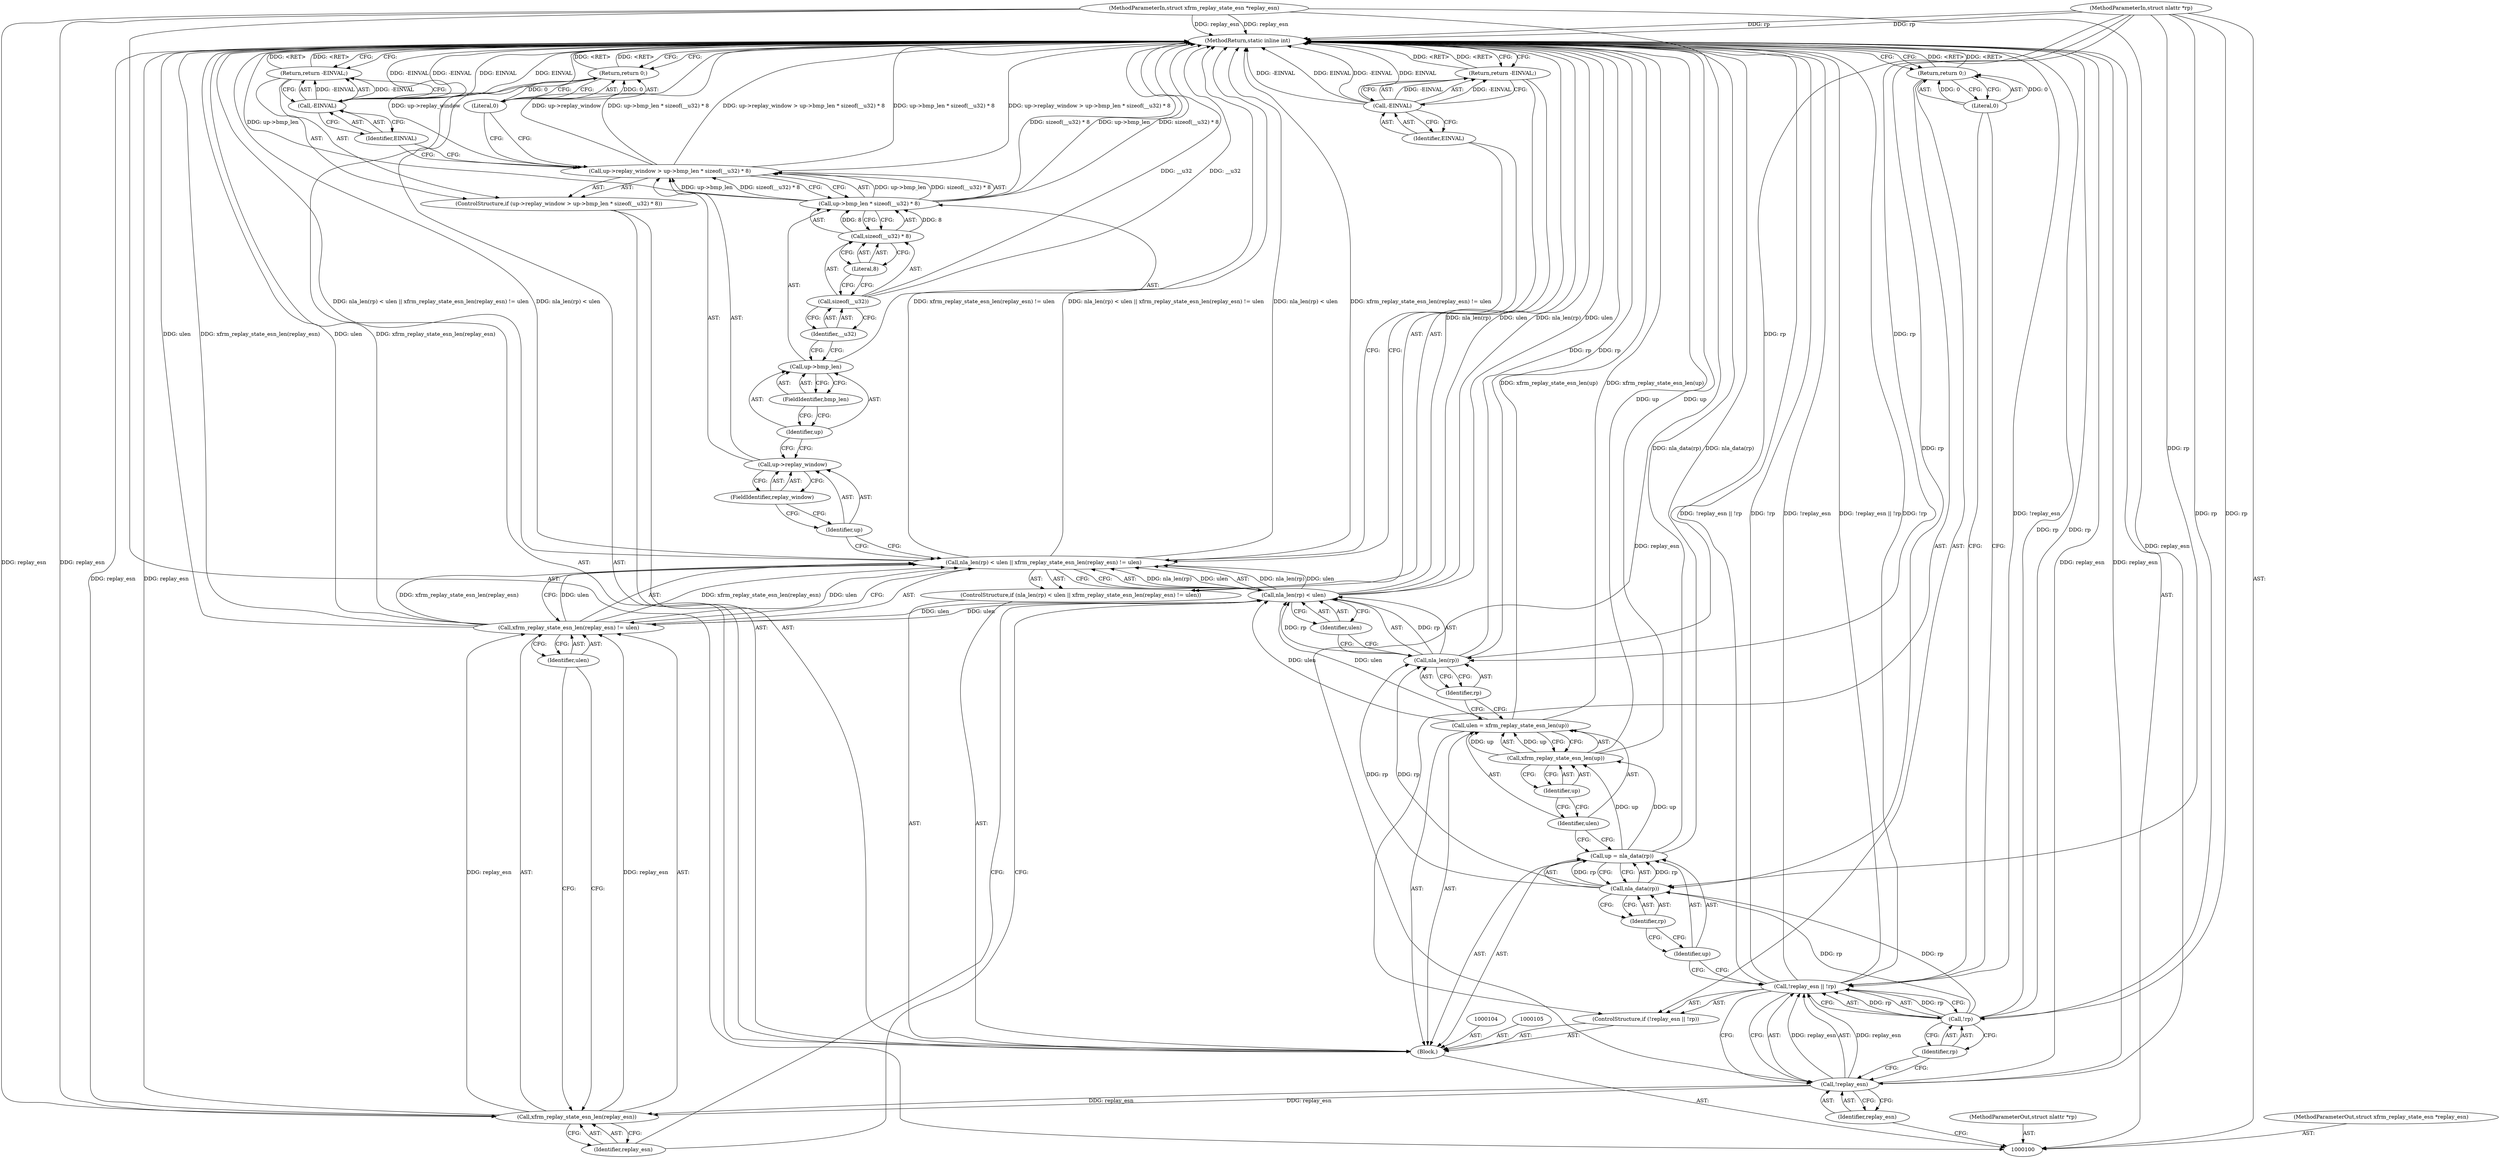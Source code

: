 digraph "0_linux_677e806da4d916052585301785d847c3b3e6186a" {
"1000153" [label="(MethodReturn,static inline int)"];
"1000101" [label="(MethodParameterIn,struct xfrm_replay_state_esn *replay_esn)"];
"1000220" [label="(MethodParameterOut,struct xfrm_replay_state_esn *replay_esn)"];
"1000114" [label="(Call,up = nla_data(rp))"];
"1000115" [label="(Identifier,up)"];
"1000117" [label="(Identifier,rp)"];
"1000116" [label="(Call,nla_data(rp))"];
"1000118" [label="(Call,ulen = xfrm_replay_state_esn_len(up))"];
"1000119" [label="(Identifier,ulen)"];
"1000121" [label="(Identifier,up)"];
"1000120" [label="(Call,xfrm_replay_state_esn_len(up))"];
"1000126" [label="(Identifier,rp)"];
"1000122" [label="(ControlStructure,if (nla_len(rp) < ulen || xfrm_replay_state_esn_len(replay_esn) != ulen))"];
"1000127" [label="(Identifier,ulen)"];
"1000128" [label="(Call,xfrm_replay_state_esn_len(replay_esn) != ulen)"];
"1000129" [label="(Call,xfrm_replay_state_esn_len(replay_esn))"];
"1000130" [label="(Identifier,replay_esn)"];
"1000123" [label="(Call,nla_len(rp) < ulen || xfrm_replay_state_esn_len(replay_esn) != ulen)"];
"1000124" [label="(Call,nla_len(rp) < ulen)"];
"1000125" [label="(Call,nla_len(rp))"];
"1000131" [label="(Identifier,ulen)"];
"1000133" [label="(Call,-EINVAL)"];
"1000134" [label="(Identifier,EINVAL)"];
"1000132" [label="(Return,return -EINVAL;)"];
"1000135" [label="(ControlStructure,if (up->replay_window > up->bmp_len * sizeof(__u32) * 8))"];
"1000140" [label="(Call,up->bmp_len * sizeof(__u32) * 8)"];
"1000141" [label="(Call,up->bmp_len)"];
"1000142" [label="(Identifier,up)"];
"1000143" [label="(FieldIdentifier,bmp_len)"];
"1000144" [label="(Call,sizeof(__u32) * 8)"];
"1000145" [label="(Call,sizeof(__u32))"];
"1000146" [label="(Identifier,__u32)"];
"1000136" [label="(Call,up->replay_window > up->bmp_len * sizeof(__u32) * 8)"];
"1000137" [label="(Call,up->replay_window)"];
"1000138" [label="(Identifier,up)"];
"1000147" [label="(Literal,8)"];
"1000139" [label="(FieldIdentifier,replay_window)"];
"1000150" [label="(Identifier,EINVAL)"];
"1000148" [label="(Return,return -EINVAL;)"];
"1000149" [label="(Call,-EINVAL)"];
"1000151" [label="(Return,return 0;)"];
"1000152" [label="(Literal,0)"];
"1000102" [label="(MethodParameterIn,struct nlattr *rp)"];
"1000221" [label="(MethodParameterOut,struct nlattr *rp)"];
"1000103" [label="(Block,)"];
"1000106" [label="(ControlStructure,if (!replay_esn || !rp))"];
"1000110" [label="(Call,!rp)"];
"1000111" [label="(Identifier,rp)"];
"1000107" [label="(Call,!replay_esn || !rp)"];
"1000108" [label="(Call,!replay_esn)"];
"1000109" [label="(Identifier,replay_esn)"];
"1000112" [label="(Return,return 0;)"];
"1000113" [label="(Literal,0)"];
"1000153" -> "1000100"  [label="AST: "];
"1000153" -> "1000112"  [label="CFG: "];
"1000153" -> "1000132"  [label="CFG: "];
"1000153" -> "1000148"  [label="CFG: "];
"1000153" -> "1000151"  [label="CFG: "];
"1000124" -> "1000153"  [label="DDG: nla_len(rp)"];
"1000124" -> "1000153"  [label="DDG: ulen"];
"1000107" -> "1000153"  [label="DDG: !replay_esn"];
"1000107" -> "1000153"  [label="DDG: !replay_esn || !rp"];
"1000107" -> "1000153"  [label="DDG: !rp"];
"1000136" -> "1000153"  [label="DDG: up->bmp_len * sizeof(__u32) * 8"];
"1000136" -> "1000153"  [label="DDG: up->replay_window > up->bmp_len * sizeof(__u32) * 8"];
"1000136" -> "1000153"  [label="DDG: up->replay_window"];
"1000120" -> "1000153"  [label="DDG: up"];
"1000149" -> "1000153"  [label="DDG: -EINVAL"];
"1000149" -> "1000153"  [label="DDG: EINVAL"];
"1000123" -> "1000153"  [label="DDG: xfrm_replay_state_esn_len(replay_esn) != ulen"];
"1000123" -> "1000153"  [label="DDG: nla_len(rp) < ulen || xfrm_replay_state_esn_len(replay_esn) != ulen"];
"1000123" -> "1000153"  [label="DDG: nla_len(rp) < ulen"];
"1000145" -> "1000153"  [label="DDG: __u32"];
"1000129" -> "1000153"  [label="DDG: replay_esn"];
"1000125" -> "1000153"  [label="DDG: rp"];
"1000140" -> "1000153"  [label="DDG: up->bmp_len"];
"1000140" -> "1000153"  [label="DDG: sizeof(__u32) * 8"];
"1000128" -> "1000153"  [label="DDG: xfrm_replay_state_esn_len(replay_esn)"];
"1000128" -> "1000153"  [label="DDG: ulen"];
"1000133" -> "1000153"  [label="DDG: EINVAL"];
"1000133" -> "1000153"  [label="DDG: -EINVAL"];
"1000102" -> "1000153"  [label="DDG: rp"];
"1000101" -> "1000153"  [label="DDG: replay_esn"];
"1000118" -> "1000153"  [label="DDG: xfrm_replay_state_esn_len(up)"];
"1000110" -> "1000153"  [label="DDG: rp"];
"1000114" -> "1000153"  [label="DDG: nla_data(rp)"];
"1000108" -> "1000153"  [label="DDG: replay_esn"];
"1000132" -> "1000153"  [label="DDG: <RET>"];
"1000148" -> "1000153"  [label="DDG: <RET>"];
"1000112" -> "1000153"  [label="DDG: <RET>"];
"1000151" -> "1000153"  [label="DDG: <RET>"];
"1000101" -> "1000100"  [label="AST: "];
"1000101" -> "1000153"  [label="DDG: replay_esn"];
"1000101" -> "1000108"  [label="DDG: replay_esn"];
"1000101" -> "1000129"  [label="DDG: replay_esn"];
"1000220" -> "1000100"  [label="AST: "];
"1000114" -> "1000103"  [label="AST: "];
"1000114" -> "1000116"  [label="CFG: "];
"1000115" -> "1000114"  [label="AST: "];
"1000116" -> "1000114"  [label="AST: "];
"1000119" -> "1000114"  [label="CFG: "];
"1000114" -> "1000153"  [label="DDG: nla_data(rp)"];
"1000116" -> "1000114"  [label="DDG: rp"];
"1000114" -> "1000120"  [label="DDG: up"];
"1000115" -> "1000114"  [label="AST: "];
"1000115" -> "1000107"  [label="CFG: "];
"1000117" -> "1000115"  [label="CFG: "];
"1000117" -> "1000116"  [label="AST: "];
"1000117" -> "1000115"  [label="CFG: "];
"1000116" -> "1000117"  [label="CFG: "];
"1000116" -> "1000114"  [label="AST: "];
"1000116" -> "1000117"  [label="CFG: "];
"1000117" -> "1000116"  [label="AST: "];
"1000114" -> "1000116"  [label="CFG: "];
"1000116" -> "1000114"  [label="DDG: rp"];
"1000110" -> "1000116"  [label="DDG: rp"];
"1000102" -> "1000116"  [label="DDG: rp"];
"1000116" -> "1000125"  [label="DDG: rp"];
"1000118" -> "1000103"  [label="AST: "];
"1000118" -> "1000120"  [label="CFG: "];
"1000119" -> "1000118"  [label="AST: "];
"1000120" -> "1000118"  [label="AST: "];
"1000126" -> "1000118"  [label="CFG: "];
"1000118" -> "1000153"  [label="DDG: xfrm_replay_state_esn_len(up)"];
"1000120" -> "1000118"  [label="DDG: up"];
"1000118" -> "1000124"  [label="DDG: ulen"];
"1000119" -> "1000118"  [label="AST: "];
"1000119" -> "1000114"  [label="CFG: "];
"1000121" -> "1000119"  [label="CFG: "];
"1000121" -> "1000120"  [label="AST: "];
"1000121" -> "1000119"  [label="CFG: "];
"1000120" -> "1000121"  [label="CFG: "];
"1000120" -> "1000118"  [label="AST: "];
"1000120" -> "1000121"  [label="CFG: "];
"1000121" -> "1000120"  [label="AST: "];
"1000118" -> "1000120"  [label="CFG: "];
"1000120" -> "1000153"  [label="DDG: up"];
"1000120" -> "1000118"  [label="DDG: up"];
"1000114" -> "1000120"  [label="DDG: up"];
"1000126" -> "1000125"  [label="AST: "];
"1000126" -> "1000118"  [label="CFG: "];
"1000125" -> "1000126"  [label="CFG: "];
"1000122" -> "1000103"  [label="AST: "];
"1000123" -> "1000122"  [label="AST: "];
"1000132" -> "1000122"  [label="AST: "];
"1000127" -> "1000124"  [label="AST: "];
"1000127" -> "1000125"  [label="CFG: "];
"1000124" -> "1000127"  [label="CFG: "];
"1000128" -> "1000123"  [label="AST: "];
"1000128" -> "1000131"  [label="CFG: "];
"1000129" -> "1000128"  [label="AST: "];
"1000131" -> "1000128"  [label="AST: "];
"1000123" -> "1000128"  [label="CFG: "];
"1000128" -> "1000153"  [label="DDG: xfrm_replay_state_esn_len(replay_esn)"];
"1000128" -> "1000153"  [label="DDG: ulen"];
"1000128" -> "1000123"  [label="DDG: xfrm_replay_state_esn_len(replay_esn)"];
"1000128" -> "1000123"  [label="DDG: ulen"];
"1000129" -> "1000128"  [label="DDG: replay_esn"];
"1000124" -> "1000128"  [label="DDG: ulen"];
"1000129" -> "1000128"  [label="AST: "];
"1000129" -> "1000130"  [label="CFG: "];
"1000130" -> "1000129"  [label="AST: "];
"1000131" -> "1000129"  [label="CFG: "];
"1000129" -> "1000153"  [label="DDG: replay_esn"];
"1000129" -> "1000128"  [label="DDG: replay_esn"];
"1000108" -> "1000129"  [label="DDG: replay_esn"];
"1000101" -> "1000129"  [label="DDG: replay_esn"];
"1000130" -> "1000129"  [label="AST: "];
"1000130" -> "1000124"  [label="CFG: "];
"1000129" -> "1000130"  [label="CFG: "];
"1000123" -> "1000122"  [label="AST: "];
"1000123" -> "1000124"  [label="CFG: "];
"1000123" -> "1000128"  [label="CFG: "];
"1000124" -> "1000123"  [label="AST: "];
"1000128" -> "1000123"  [label="AST: "];
"1000134" -> "1000123"  [label="CFG: "];
"1000138" -> "1000123"  [label="CFG: "];
"1000123" -> "1000153"  [label="DDG: xfrm_replay_state_esn_len(replay_esn) != ulen"];
"1000123" -> "1000153"  [label="DDG: nla_len(rp) < ulen || xfrm_replay_state_esn_len(replay_esn) != ulen"];
"1000123" -> "1000153"  [label="DDG: nla_len(rp) < ulen"];
"1000124" -> "1000123"  [label="DDG: nla_len(rp)"];
"1000124" -> "1000123"  [label="DDG: ulen"];
"1000128" -> "1000123"  [label="DDG: xfrm_replay_state_esn_len(replay_esn)"];
"1000128" -> "1000123"  [label="DDG: ulen"];
"1000124" -> "1000123"  [label="AST: "];
"1000124" -> "1000127"  [label="CFG: "];
"1000125" -> "1000124"  [label="AST: "];
"1000127" -> "1000124"  [label="AST: "];
"1000130" -> "1000124"  [label="CFG: "];
"1000123" -> "1000124"  [label="CFG: "];
"1000124" -> "1000153"  [label="DDG: nla_len(rp)"];
"1000124" -> "1000153"  [label="DDG: ulen"];
"1000124" -> "1000123"  [label="DDG: nla_len(rp)"];
"1000124" -> "1000123"  [label="DDG: ulen"];
"1000125" -> "1000124"  [label="DDG: rp"];
"1000118" -> "1000124"  [label="DDG: ulen"];
"1000124" -> "1000128"  [label="DDG: ulen"];
"1000125" -> "1000124"  [label="AST: "];
"1000125" -> "1000126"  [label="CFG: "];
"1000126" -> "1000125"  [label="AST: "];
"1000127" -> "1000125"  [label="CFG: "];
"1000125" -> "1000153"  [label="DDG: rp"];
"1000125" -> "1000124"  [label="DDG: rp"];
"1000116" -> "1000125"  [label="DDG: rp"];
"1000102" -> "1000125"  [label="DDG: rp"];
"1000131" -> "1000128"  [label="AST: "];
"1000131" -> "1000129"  [label="CFG: "];
"1000128" -> "1000131"  [label="CFG: "];
"1000133" -> "1000132"  [label="AST: "];
"1000133" -> "1000134"  [label="CFG: "];
"1000134" -> "1000133"  [label="AST: "];
"1000132" -> "1000133"  [label="CFG: "];
"1000133" -> "1000153"  [label="DDG: EINVAL"];
"1000133" -> "1000153"  [label="DDG: -EINVAL"];
"1000133" -> "1000132"  [label="DDG: -EINVAL"];
"1000134" -> "1000133"  [label="AST: "];
"1000134" -> "1000123"  [label="CFG: "];
"1000133" -> "1000134"  [label="CFG: "];
"1000132" -> "1000122"  [label="AST: "];
"1000132" -> "1000133"  [label="CFG: "];
"1000133" -> "1000132"  [label="AST: "];
"1000153" -> "1000132"  [label="CFG: "];
"1000132" -> "1000153"  [label="DDG: <RET>"];
"1000133" -> "1000132"  [label="DDG: -EINVAL"];
"1000135" -> "1000103"  [label="AST: "];
"1000136" -> "1000135"  [label="AST: "];
"1000148" -> "1000135"  [label="AST: "];
"1000140" -> "1000136"  [label="AST: "];
"1000140" -> "1000144"  [label="CFG: "];
"1000141" -> "1000140"  [label="AST: "];
"1000144" -> "1000140"  [label="AST: "];
"1000136" -> "1000140"  [label="CFG: "];
"1000140" -> "1000153"  [label="DDG: up->bmp_len"];
"1000140" -> "1000153"  [label="DDG: sizeof(__u32) * 8"];
"1000140" -> "1000136"  [label="DDG: up->bmp_len"];
"1000140" -> "1000136"  [label="DDG: sizeof(__u32) * 8"];
"1000144" -> "1000140"  [label="DDG: 8"];
"1000141" -> "1000140"  [label="AST: "];
"1000141" -> "1000143"  [label="CFG: "];
"1000142" -> "1000141"  [label="AST: "];
"1000143" -> "1000141"  [label="AST: "];
"1000146" -> "1000141"  [label="CFG: "];
"1000142" -> "1000141"  [label="AST: "];
"1000142" -> "1000137"  [label="CFG: "];
"1000143" -> "1000142"  [label="CFG: "];
"1000143" -> "1000141"  [label="AST: "];
"1000143" -> "1000142"  [label="CFG: "];
"1000141" -> "1000143"  [label="CFG: "];
"1000144" -> "1000140"  [label="AST: "];
"1000144" -> "1000147"  [label="CFG: "];
"1000145" -> "1000144"  [label="AST: "];
"1000147" -> "1000144"  [label="AST: "];
"1000140" -> "1000144"  [label="CFG: "];
"1000144" -> "1000140"  [label="DDG: 8"];
"1000145" -> "1000144"  [label="AST: "];
"1000145" -> "1000146"  [label="CFG: "];
"1000146" -> "1000145"  [label="AST: "];
"1000147" -> "1000145"  [label="CFG: "];
"1000145" -> "1000153"  [label="DDG: __u32"];
"1000146" -> "1000145"  [label="AST: "];
"1000146" -> "1000141"  [label="CFG: "];
"1000145" -> "1000146"  [label="CFG: "];
"1000136" -> "1000135"  [label="AST: "];
"1000136" -> "1000140"  [label="CFG: "];
"1000137" -> "1000136"  [label="AST: "];
"1000140" -> "1000136"  [label="AST: "];
"1000150" -> "1000136"  [label="CFG: "];
"1000152" -> "1000136"  [label="CFG: "];
"1000136" -> "1000153"  [label="DDG: up->bmp_len * sizeof(__u32) * 8"];
"1000136" -> "1000153"  [label="DDG: up->replay_window > up->bmp_len * sizeof(__u32) * 8"];
"1000136" -> "1000153"  [label="DDG: up->replay_window"];
"1000140" -> "1000136"  [label="DDG: up->bmp_len"];
"1000140" -> "1000136"  [label="DDG: sizeof(__u32) * 8"];
"1000137" -> "1000136"  [label="AST: "];
"1000137" -> "1000139"  [label="CFG: "];
"1000138" -> "1000137"  [label="AST: "];
"1000139" -> "1000137"  [label="AST: "];
"1000142" -> "1000137"  [label="CFG: "];
"1000138" -> "1000137"  [label="AST: "];
"1000138" -> "1000123"  [label="CFG: "];
"1000139" -> "1000138"  [label="CFG: "];
"1000147" -> "1000144"  [label="AST: "];
"1000147" -> "1000145"  [label="CFG: "];
"1000144" -> "1000147"  [label="CFG: "];
"1000139" -> "1000137"  [label="AST: "];
"1000139" -> "1000138"  [label="CFG: "];
"1000137" -> "1000139"  [label="CFG: "];
"1000150" -> "1000149"  [label="AST: "];
"1000150" -> "1000136"  [label="CFG: "];
"1000149" -> "1000150"  [label="CFG: "];
"1000148" -> "1000135"  [label="AST: "];
"1000148" -> "1000149"  [label="CFG: "];
"1000149" -> "1000148"  [label="AST: "];
"1000153" -> "1000148"  [label="CFG: "];
"1000148" -> "1000153"  [label="DDG: <RET>"];
"1000149" -> "1000148"  [label="DDG: -EINVAL"];
"1000149" -> "1000148"  [label="AST: "];
"1000149" -> "1000150"  [label="CFG: "];
"1000150" -> "1000149"  [label="AST: "];
"1000148" -> "1000149"  [label="CFG: "];
"1000149" -> "1000153"  [label="DDG: -EINVAL"];
"1000149" -> "1000153"  [label="DDG: EINVAL"];
"1000149" -> "1000148"  [label="DDG: -EINVAL"];
"1000151" -> "1000103"  [label="AST: "];
"1000151" -> "1000152"  [label="CFG: "];
"1000152" -> "1000151"  [label="AST: "];
"1000153" -> "1000151"  [label="CFG: "];
"1000151" -> "1000153"  [label="DDG: <RET>"];
"1000152" -> "1000151"  [label="DDG: 0"];
"1000152" -> "1000151"  [label="AST: "];
"1000152" -> "1000136"  [label="CFG: "];
"1000151" -> "1000152"  [label="CFG: "];
"1000152" -> "1000151"  [label="DDG: 0"];
"1000102" -> "1000100"  [label="AST: "];
"1000102" -> "1000153"  [label="DDG: rp"];
"1000102" -> "1000110"  [label="DDG: rp"];
"1000102" -> "1000116"  [label="DDG: rp"];
"1000102" -> "1000125"  [label="DDG: rp"];
"1000221" -> "1000100"  [label="AST: "];
"1000103" -> "1000100"  [label="AST: "];
"1000104" -> "1000103"  [label="AST: "];
"1000105" -> "1000103"  [label="AST: "];
"1000106" -> "1000103"  [label="AST: "];
"1000114" -> "1000103"  [label="AST: "];
"1000118" -> "1000103"  [label="AST: "];
"1000122" -> "1000103"  [label="AST: "];
"1000135" -> "1000103"  [label="AST: "];
"1000151" -> "1000103"  [label="AST: "];
"1000106" -> "1000103"  [label="AST: "];
"1000107" -> "1000106"  [label="AST: "];
"1000112" -> "1000106"  [label="AST: "];
"1000110" -> "1000107"  [label="AST: "];
"1000110" -> "1000111"  [label="CFG: "];
"1000111" -> "1000110"  [label="AST: "];
"1000107" -> "1000110"  [label="CFG: "];
"1000110" -> "1000153"  [label="DDG: rp"];
"1000110" -> "1000107"  [label="DDG: rp"];
"1000102" -> "1000110"  [label="DDG: rp"];
"1000110" -> "1000116"  [label="DDG: rp"];
"1000111" -> "1000110"  [label="AST: "];
"1000111" -> "1000108"  [label="CFG: "];
"1000110" -> "1000111"  [label="CFG: "];
"1000107" -> "1000106"  [label="AST: "];
"1000107" -> "1000108"  [label="CFG: "];
"1000107" -> "1000110"  [label="CFG: "];
"1000108" -> "1000107"  [label="AST: "];
"1000110" -> "1000107"  [label="AST: "];
"1000113" -> "1000107"  [label="CFG: "];
"1000115" -> "1000107"  [label="CFG: "];
"1000107" -> "1000153"  [label="DDG: !replay_esn"];
"1000107" -> "1000153"  [label="DDG: !replay_esn || !rp"];
"1000107" -> "1000153"  [label="DDG: !rp"];
"1000108" -> "1000107"  [label="DDG: replay_esn"];
"1000110" -> "1000107"  [label="DDG: rp"];
"1000108" -> "1000107"  [label="AST: "];
"1000108" -> "1000109"  [label="CFG: "];
"1000109" -> "1000108"  [label="AST: "];
"1000111" -> "1000108"  [label="CFG: "];
"1000107" -> "1000108"  [label="CFG: "];
"1000108" -> "1000153"  [label="DDG: replay_esn"];
"1000108" -> "1000107"  [label="DDG: replay_esn"];
"1000101" -> "1000108"  [label="DDG: replay_esn"];
"1000108" -> "1000129"  [label="DDG: replay_esn"];
"1000109" -> "1000108"  [label="AST: "];
"1000109" -> "1000100"  [label="CFG: "];
"1000108" -> "1000109"  [label="CFG: "];
"1000112" -> "1000106"  [label="AST: "];
"1000112" -> "1000113"  [label="CFG: "];
"1000113" -> "1000112"  [label="AST: "];
"1000153" -> "1000112"  [label="CFG: "];
"1000112" -> "1000153"  [label="DDG: <RET>"];
"1000113" -> "1000112"  [label="DDG: 0"];
"1000113" -> "1000112"  [label="AST: "];
"1000113" -> "1000107"  [label="CFG: "];
"1000112" -> "1000113"  [label="CFG: "];
"1000113" -> "1000112"  [label="DDG: 0"];
}
